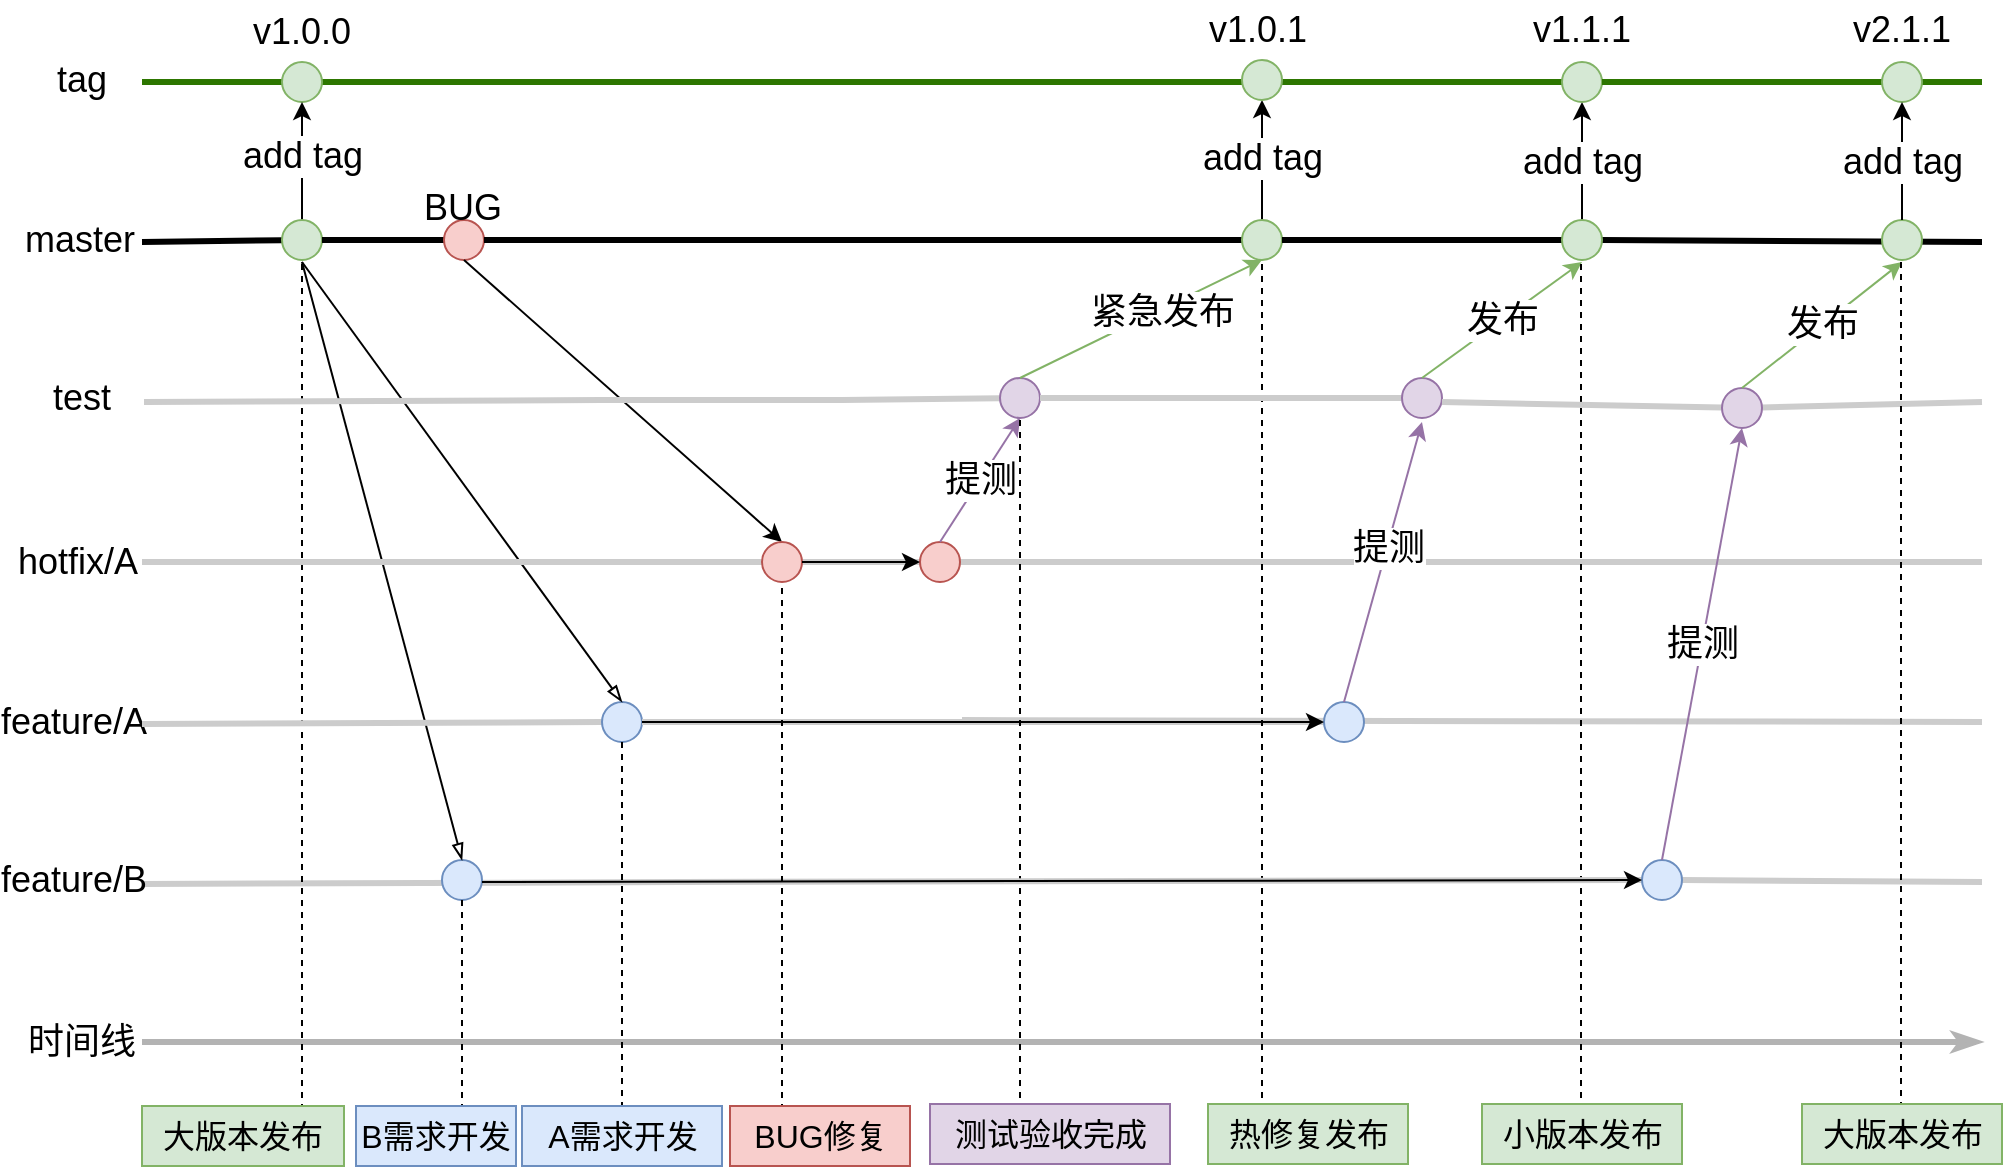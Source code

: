 <mxfile version="21.3.2" type="github">
  <diagram name="第 1 页" id="LSY_fD50DNP1YUyeNuG-">
    <mxGraphModel dx="2261" dy="773" grid="1" gridSize="10" guides="1" tooltips="1" connect="1" arrows="1" fold="1" page="1" pageScale="1" pageWidth="827" pageHeight="1169" math="0" shadow="0">
      <root>
        <mxCell id="0" />
        <mxCell id="1" parent="0" />
        <mxCell id="OI_3pbJ4UBU4_Da3ujg2-85" value="" style="endArrow=none;html=1;rounded=0;strokeWidth=3;fillColor=#60a917;strokeColor=#2D7600;fontSize=18;" parent="1" target="OI_3pbJ4UBU4_Da3ujg2-84" edge="1">
          <mxGeometry width="50" height="50" relative="1" as="geometry">
            <mxPoint x="40" y="280" as="sourcePoint" />
            <mxPoint x="960" y="280" as="targetPoint" />
          </mxGeometry>
        </mxCell>
        <mxCell id="OI_3pbJ4UBU4_Da3ujg2-68" value="" style="endArrow=none;html=1;rounded=0;strokeWidth=3;strokeColor=#CCCCCC;fontSize=18;" parent="1" edge="1">
          <mxGeometry width="50" height="50" relative="1" as="geometry">
            <mxPoint x="40" y="681" as="sourcePoint" />
            <mxPoint x="310.0" y="680.036" as="targetPoint" />
          </mxGeometry>
        </mxCell>
        <mxCell id="OI_3pbJ4UBU4_Da3ujg2-1" value="" style="endArrow=none;html=1;rounded=0;strokeWidth=3;strokeColor=#000000;fontSize=18;" parent="1" source="OI_3pbJ4UBU4_Da3ujg2-81" edge="1">
          <mxGeometry width="50" height="50" relative="1" as="geometry">
            <mxPoint x="270" y="359" as="sourcePoint" />
            <mxPoint x="960" y="360" as="targetPoint" />
          </mxGeometry>
        </mxCell>
        <mxCell id="OI_3pbJ4UBU4_Da3ujg2-2" value="master" style="text;html=1;strokeColor=none;fillColor=none;align=center;verticalAlign=middle;whiteSpace=wrap;rounded=0;fontSize=18;" parent="1" vertex="1">
          <mxGeometry x="-21" y="344" width="60" height="30" as="geometry" />
        </mxCell>
        <mxCell id="OI_3pbJ4UBU4_Da3ujg2-3" value="" style="endArrow=none;html=1;rounded=0;strokeWidth=3;fillColor=#60a917;strokeColor=#2D7600;fontSize=18;" parent="1" source="OI_3pbJ4UBU4_Da3ujg2-99" edge="1">
          <mxGeometry width="50" height="50" relative="1" as="geometry">
            <mxPoint x="40" y="280" as="sourcePoint" />
            <mxPoint x="960" y="280" as="targetPoint" />
          </mxGeometry>
        </mxCell>
        <mxCell id="OI_3pbJ4UBU4_Da3ujg2-4" value="tag" style="text;html=1;strokeColor=none;fillColor=none;align=center;verticalAlign=middle;whiteSpace=wrap;rounded=0;fontSize=18;" parent="1" vertex="1">
          <mxGeometry x="-20" y="264" width="60" height="30" as="geometry" />
        </mxCell>
        <mxCell id="OI_3pbJ4UBU4_Da3ujg2-5" value="" style="ellipse;whiteSpace=wrap;html=1;aspect=fixed;fillColor=#d5e8d4;strokeColor=#82b366;fontSize=18;" parent="1" vertex="1">
          <mxGeometry x="110" y="270" width="20" height="20" as="geometry" />
        </mxCell>
        <mxCell id="OI_3pbJ4UBU4_Da3ujg2-6" value="" style="endArrow=none;html=1;rounded=0;strokeWidth=3;strokeColor=#CCCCCC;fontSize=18;" parent="1" source="OI_3pbJ4UBU4_Da3ujg2-95" edge="1">
          <mxGeometry width="50" height="50" relative="1" as="geometry">
            <mxPoint x="690" y="440" as="sourcePoint" />
            <mxPoint x="960" y="440" as="targetPoint" />
          </mxGeometry>
        </mxCell>
        <mxCell id="OI_3pbJ4UBU4_Da3ujg2-7" value="test" style="text;html=1;strokeColor=none;fillColor=none;align=center;verticalAlign=middle;whiteSpace=wrap;rounded=0;fontSize=18;" parent="1" vertex="1">
          <mxGeometry x="-20" y="423" width="60" height="30" as="geometry" />
        </mxCell>
        <mxCell id="OI_3pbJ4UBU4_Da3ujg2-8" value="" style="endArrow=none;html=1;rounded=0;strokeWidth=3;strokeColor=#CCCCCC;fontSize=18;" parent="1" source="OI_3pbJ4UBU4_Da3ujg2-49" edge="1">
          <mxGeometry width="50" height="50" relative="1" as="geometry">
            <mxPoint x="40" y="520" as="sourcePoint" />
            <mxPoint x="960" y="520" as="targetPoint" />
          </mxGeometry>
        </mxCell>
        <mxCell id="OI_3pbJ4UBU4_Da3ujg2-10" value="" style="endArrow=none;html=1;rounded=0;strokeWidth=3;strokeColor=#CCCCCC;fontSize=18;" parent="1" edge="1">
          <mxGeometry width="50" height="50" relative="1" as="geometry">
            <mxPoint x="450.0" y="599.031" as="sourcePoint" />
            <mxPoint x="960" y="600" as="targetPoint" />
          </mxGeometry>
        </mxCell>
        <mxCell id="OI_3pbJ4UBU4_Da3ujg2-11" value="feature/A" style="text;html=1;strokeColor=none;fillColor=none;align=center;verticalAlign=middle;whiteSpace=wrap;rounded=0;fontSize=18;" parent="1" vertex="1">
          <mxGeometry x="-24" y="585" width="60" height="30" as="geometry" />
        </mxCell>
        <mxCell id="OI_3pbJ4UBU4_Da3ujg2-12" value="" style="endArrow=none;html=1;rounded=0;strokeWidth=3;strokeColor=#CCCCCC;fontSize=18;" parent="1" source="OI_3pbJ4UBU4_Da3ujg2-93" edge="1">
          <mxGeometry width="50" height="50" relative="1" as="geometry">
            <mxPoint x="310" y="680" as="sourcePoint" />
            <mxPoint x="960" y="680" as="targetPoint" />
          </mxGeometry>
        </mxCell>
        <mxCell id="OI_3pbJ4UBU4_Da3ujg2-13" value="feature/B" style="text;html=1;strokeColor=none;fillColor=none;align=center;verticalAlign=middle;whiteSpace=wrap;rounded=0;fontSize=18;" parent="1" vertex="1">
          <mxGeometry x="-24" y="664" width="60" height="30" as="geometry" />
        </mxCell>
        <mxCell id="OI_3pbJ4UBU4_Da3ujg2-15" value="时间线" style="text;html=1;strokeColor=none;fillColor=none;align=center;verticalAlign=middle;whiteSpace=wrap;rounded=0;fontSize=18;" parent="1" vertex="1">
          <mxGeometry x="-20" y="745" width="60" height="30" as="geometry" />
        </mxCell>
        <mxCell id="OI_3pbJ4UBU4_Da3ujg2-16" value="" style="endArrow=classicThin;html=1;rounded=0;strokeWidth=3;startArrow=none;startFill=0;endFill=1;fillColor=#bac8d3;strokeColor=#B3B3B3;fontSize=18;" parent="1" edge="1">
          <mxGeometry width="50" height="50" relative="1" as="geometry">
            <mxPoint x="40" y="760" as="sourcePoint" />
            <mxPoint x="960" y="760" as="targetPoint" />
          </mxGeometry>
        </mxCell>
        <mxCell id="OI_3pbJ4UBU4_Da3ujg2-17" value="" style="ellipse;whiteSpace=wrap;html=1;aspect=fixed;fillColor=#dae8fc;strokeColor=#6c8ebf;fontSize=18;" parent="1" vertex="1">
          <mxGeometry x="190" y="669" width="20" height="20" as="geometry" />
        </mxCell>
        <mxCell id="OI_3pbJ4UBU4_Da3ujg2-19" value="" style="endArrow=none;html=1;rounded=0;strokeWidth=3;strokeColor=#000000;fontSize=18;" parent="1" target="OI_3pbJ4UBU4_Da3ujg2-18" edge="1">
          <mxGeometry width="50" height="50" relative="1" as="geometry">
            <mxPoint x="40" y="360" as="sourcePoint" />
            <mxPoint x="600" y="360" as="targetPoint" />
          </mxGeometry>
        </mxCell>
        <mxCell id="OI_3pbJ4UBU4_Da3ujg2-21" style="edgeStyle=orthogonalEdgeStyle;rounded=0;orthogonalLoop=1;jettySize=auto;html=1;exitX=0.5;exitY=0;exitDx=0;exitDy=0;entryX=0.5;entryY=1;entryDx=0;entryDy=0;fontSize=18;" parent="1" source="OI_3pbJ4UBU4_Da3ujg2-18" target="OI_3pbJ4UBU4_Da3ujg2-5" edge="1">
          <mxGeometry relative="1" as="geometry" />
        </mxCell>
        <mxCell id="OI_3pbJ4UBU4_Da3ujg2-22" value="add tag" style="edgeLabel;html=1;align=center;verticalAlign=middle;resizable=0;points=[];fontSize=18;" parent="OI_3pbJ4UBU4_Da3ujg2-21" vertex="1" connectable="0">
          <mxGeometry x="0.085" relative="1" as="geometry">
            <mxPoint as="offset" />
          </mxGeometry>
        </mxCell>
        <mxCell id="OI_3pbJ4UBU4_Da3ujg2-18" value="" style="ellipse;whiteSpace=wrap;html=1;aspect=fixed;fillColor=#d5e8d4;strokeColor=#82b366;fontSize=18;" parent="1" vertex="1">
          <mxGeometry x="110" y="349" width="20" height="20" as="geometry" />
        </mxCell>
        <mxCell id="OI_3pbJ4UBU4_Da3ujg2-23" value="v1.0.0" style="text;html=1;strokeColor=none;fillColor=none;align=center;verticalAlign=middle;whiteSpace=wrap;rounded=0;fontSize=18;" parent="1" vertex="1">
          <mxGeometry x="90" y="240" width="60" height="30" as="geometry" />
        </mxCell>
        <mxCell id="OI_3pbJ4UBU4_Da3ujg2-25" value="" style="endArrow=none;dashed=1;html=1;rounded=0;entryX=0.5;entryY=1;entryDx=0;entryDy=0;fontSize=18;" parent="1" target="OI_3pbJ4UBU4_Da3ujg2-18" edge="1">
          <mxGeometry width="50" height="50" relative="1" as="geometry">
            <mxPoint x="120" y="800" as="sourcePoint" />
            <mxPoint x="320" y="510" as="targetPoint" />
          </mxGeometry>
        </mxCell>
        <mxCell id="OI_3pbJ4UBU4_Da3ujg2-26" value="大版本发布" style="text;html=1;strokeColor=#82b366;fillColor=#d5e8d4;align=center;verticalAlign=middle;whiteSpace=wrap;rounded=0;fontSize=16;" parent="1" vertex="1">
          <mxGeometry x="40" y="792" width="101" height="30" as="geometry" />
        </mxCell>
        <mxCell id="OI_3pbJ4UBU4_Da3ujg2-27" value="" style="endArrow=blockThin;html=1;rounded=0;entryX=0.5;entryY=0;entryDx=0;entryDy=0;endFill=0;fontSize=18;" parent="1" target="OI_3pbJ4UBU4_Da3ujg2-17" edge="1">
          <mxGeometry width="50" height="50" relative="1" as="geometry">
            <mxPoint x="120" y="370" as="sourcePoint" />
            <mxPoint x="320" y="510" as="targetPoint" />
          </mxGeometry>
        </mxCell>
        <mxCell id="OI_3pbJ4UBU4_Da3ujg2-28" value="" style="endArrow=none;dashed=1;html=1;rounded=0;exitX=0.5;exitY=1;exitDx=0;exitDy=0;fontSize=18;" parent="1" source="OI_3pbJ4UBU4_Da3ujg2-17" edge="1">
          <mxGeometry width="50" height="50" relative="1" as="geometry">
            <mxPoint x="270" y="560" as="sourcePoint" />
            <mxPoint x="200" y="800" as="targetPoint" />
          </mxGeometry>
        </mxCell>
        <mxCell id="OI_3pbJ4UBU4_Da3ujg2-29" value="B需求开发" style="text;html=1;strokeColor=#6c8ebf;fillColor=#dae8fc;align=center;verticalAlign=middle;whiteSpace=wrap;rounded=0;fontSize=16;" parent="1" vertex="1">
          <mxGeometry x="147" y="792" width="80" height="30" as="geometry" />
        </mxCell>
        <mxCell id="OI_3pbJ4UBU4_Da3ujg2-31" value="hotfix/A" style="text;html=1;strokeColor=none;fillColor=none;align=center;verticalAlign=middle;whiteSpace=wrap;rounded=0;fontSize=18;" parent="1" vertex="1">
          <mxGeometry x="-22" y="505" width="60" height="30" as="geometry" />
        </mxCell>
        <mxCell id="OI_3pbJ4UBU4_Da3ujg2-33" value="" style="endArrow=none;html=1;rounded=0;strokeWidth=3;strokeColor=#CCCCCC;fontSize=18;" parent="1" target="OI_3pbJ4UBU4_Da3ujg2-32" edge="1">
          <mxGeometry width="50" height="50" relative="1" as="geometry">
            <mxPoint x="40" y="601" as="sourcePoint" />
            <mxPoint x="600" y="601" as="targetPoint" />
          </mxGeometry>
        </mxCell>
        <mxCell id="OI_3pbJ4UBU4_Da3ujg2-32" value="" style="ellipse;whiteSpace=wrap;html=1;aspect=fixed;fillColor=#dae8fc;strokeColor=#6c8ebf;fontSize=18;" parent="1" vertex="1">
          <mxGeometry x="270" y="590" width="20" height="20" as="geometry" />
        </mxCell>
        <mxCell id="OI_3pbJ4UBU4_Da3ujg2-34" value="" style="endArrow=blockThin;html=1;rounded=0;entryX=0.5;entryY=0;entryDx=0;entryDy=0;endFill=0;fontSize=18;" parent="1" target="OI_3pbJ4UBU4_Da3ujg2-32" edge="1">
          <mxGeometry width="50" height="50" relative="1" as="geometry">
            <mxPoint x="120" y="370" as="sourcePoint" />
            <mxPoint x="320" y="510" as="targetPoint" />
          </mxGeometry>
        </mxCell>
        <mxCell id="OI_3pbJ4UBU4_Da3ujg2-36" value="" style="endArrow=none;html=1;rounded=0;strokeWidth=3;strokeColor=#000000;fontSize=18;" parent="1" source="OI_3pbJ4UBU4_Da3ujg2-18" target="OI_3pbJ4UBU4_Da3ujg2-35" edge="1">
          <mxGeometry width="50" height="50" relative="1" as="geometry">
            <mxPoint x="130" y="359" as="sourcePoint" />
            <mxPoint x="600" y="360" as="targetPoint" />
          </mxGeometry>
        </mxCell>
        <mxCell id="OI_3pbJ4UBU4_Da3ujg2-35" value="" style="ellipse;whiteSpace=wrap;html=1;aspect=fixed;fillColor=#f8cecc;strokeColor=#b85450;fontSize=18;" parent="1" vertex="1">
          <mxGeometry x="191" y="349" width="20" height="20" as="geometry" />
        </mxCell>
        <mxCell id="OI_3pbJ4UBU4_Da3ujg2-38" value="" style="endArrow=none;html=1;rounded=0;strokeWidth=3;strokeColor=#000000;fontSize=18;" parent="1" source="OI_3pbJ4UBU4_Da3ujg2-35" edge="1">
          <mxGeometry width="50" height="50" relative="1" as="geometry">
            <mxPoint x="211" y="359" as="sourcePoint" />
            <mxPoint x="270" y="359" as="targetPoint" />
          </mxGeometry>
        </mxCell>
        <mxCell id="OI_3pbJ4UBU4_Da3ujg2-41" value="" style="endArrow=none;html=1;rounded=0;strokeWidth=3;strokeColor=#CCCCCC;fontSize=18;" parent="1" edge="1">
          <mxGeometry width="50" height="50" relative="1" as="geometry">
            <mxPoint x="41" y="440" as="sourcePoint" />
            <mxPoint x="270.0" y="439.042" as="targetPoint" />
          </mxGeometry>
        </mxCell>
        <mxCell id="OI_3pbJ4UBU4_Da3ujg2-42" value="" style="endArrow=classic;html=1;rounded=0;exitX=0.5;exitY=1;exitDx=0;exitDy=0;entryX=0.5;entryY=0;entryDx=0;entryDy=0;fontSize=18;" parent="1" source="OI_3pbJ4UBU4_Da3ujg2-35" target="OI_3pbJ4UBU4_Da3ujg2-49" edge="1">
          <mxGeometry width="50" height="50" relative="1" as="geometry">
            <mxPoint x="270" y="430" as="sourcePoint" />
            <mxPoint x="280" y="428" as="targetPoint" />
          </mxGeometry>
        </mxCell>
        <mxCell id="OI_3pbJ4UBU4_Da3ujg2-46" value="BUG" style="text;html=1;align=center;verticalAlign=middle;resizable=0;points=[];autosize=1;strokeColor=none;fillColor=none;fontSize=18;" parent="1" vertex="1">
          <mxGeometry x="170" y="323" width="60" height="40" as="geometry" />
        </mxCell>
        <mxCell id="OI_3pbJ4UBU4_Da3ujg2-48" value="" style="endArrow=none;html=1;rounded=0;strokeWidth=3;strokeColor=#CCCCCC;fontSize=18;" parent="1" edge="1">
          <mxGeometry width="50" height="50" relative="1" as="geometry">
            <mxPoint x="270" y="439" as="sourcePoint" />
            <mxPoint x="390" y="439" as="targetPoint" />
          </mxGeometry>
        </mxCell>
        <mxCell id="OI_3pbJ4UBU4_Da3ujg2-50" value="" style="endArrow=none;html=1;rounded=0;strokeWidth=3;strokeColor=#CCCCCC;fontSize=18;" parent="1" target="OI_3pbJ4UBU4_Da3ujg2-49" edge="1">
          <mxGeometry width="50" height="50" relative="1" as="geometry">
            <mxPoint x="40" y="520" as="sourcePoint" />
            <mxPoint x="600" y="520" as="targetPoint" />
          </mxGeometry>
        </mxCell>
        <mxCell id="OI_3pbJ4UBU4_Da3ujg2-49" value="" style="ellipse;whiteSpace=wrap;html=1;aspect=fixed;fillColor=#f8cecc;strokeColor=#b85450;fontSize=18;" parent="1" vertex="1">
          <mxGeometry x="350" y="510" width="20" height="20" as="geometry" />
        </mxCell>
        <mxCell id="OI_3pbJ4UBU4_Da3ujg2-51" value="" style="ellipse;whiteSpace=wrap;html=1;aspect=fixed;fillColor=#f8cecc;strokeColor=#b85450;fontSize=18;" parent="1" vertex="1">
          <mxGeometry x="429" y="510" width="20" height="20" as="geometry" />
        </mxCell>
        <mxCell id="OI_3pbJ4UBU4_Da3ujg2-53" value="" style="endArrow=none;html=1;rounded=0;strokeWidth=3;strokeColor=#CCCCCC;fontSize=18;" parent="1" target="OI_3pbJ4UBU4_Da3ujg2-52" edge="1">
          <mxGeometry width="50" height="50" relative="1" as="geometry">
            <mxPoint x="390" y="439" as="sourcePoint" />
            <mxPoint x="601" y="439" as="targetPoint" />
          </mxGeometry>
        </mxCell>
        <mxCell id="OI_3pbJ4UBU4_Da3ujg2-52" value="" style="ellipse;whiteSpace=wrap;html=1;aspect=fixed;fillColor=#e1d5e7;strokeColor=#9673a6;fontSize=18;" parent="1" vertex="1">
          <mxGeometry x="469" y="428" width="20" height="20" as="geometry" />
        </mxCell>
        <mxCell id="OI_3pbJ4UBU4_Da3ujg2-57" value="" style="endArrow=none;html=1;rounded=0;strokeWidth=3;strokeColor=#000000;fontSize=18;" parent="1" target="OI_3pbJ4UBU4_Da3ujg2-56" edge="1">
          <mxGeometry width="50" height="50" relative="1" as="geometry">
            <mxPoint x="270" y="359" as="sourcePoint" />
            <mxPoint x="600" y="359" as="targetPoint" />
          </mxGeometry>
        </mxCell>
        <mxCell id="OI_3pbJ4UBU4_Da3ujg2-63" style="edgeStyle=orthogonalEdgeStyle;rounded=0;orthogonalLoop=1;jettySize=auto;html=1;exitX=0.5;exitY=0;exitDx=0;exitDy=0;entryX=0.5;entryY=1;entryDx=0;entryDy=0;fontSize=18;" parent="1" source="OI_3pbJ4UBU4_Da3ujg2-56" target="OI_3pbJ4UBU4_Da3ujg2-64" edge="1">
          <mxGeometry relative="1" as="geometry">
            <mxPoint x="520" y="300" as="targetPoint" />
          </mxGeometry>
        </mxCell>
        <mxCell id="OI_3pbJ4UBU4_Da3ujg2-65" value="add tag" style="edgeLabel;html=1;align=center;verticalAlign=middle;resizable=0;points=[];fontSize=18;" parent="OI_3pbJ4UBU4_Da3ujg2-63" vertex="1" connectable="0">
          <mxGeometry x="0.033" relative="1" as="geometry">
            <mxPoint as="offset" />
          </mxGeometry>
        </mxCell>
        <mxCell id="OI_3pbJ4UBU4_Da3ujg2-56" value="" style="ellipse;whiteSpace=wrap;html=1;aspect=fixed;fillColor=#d5e8d4;strokeColor=#82b366;fontSize=18;" parent="1" vertex="1">
          <mxGeometry x="590" y="349" width="20" height="20" as="geometry" />
        </mxCell>
        <mxCell id="OI_3pbJ4UBU4_Da3ujg2-59" value="提测" style="endArrow=classic;html=1;rounded=0;entryX=0.5;entryY=1;entryDx=0;entryDy=0;exitX=0.5;exitY=0;exitDx=0;exitDy=0;fillColor=#e1d5e7;strokeColor=#9673a6;fontSize=18;" parent="1" source="OI_3pbJ4UBU4_Da3ujg2-51" target="OI_3pbJ4UBU4_Da3ujg2-52" edge="1">
          <mxGeometry width="50" height="50" relative="1" as="geometry">
            <mxPoint x="300" y="590" as="sourcePoint" />
            <mxPoint x="350" y="540" as="targetPoint" />
          </mxGeometry>
        </mxCell>
        <mxCell id="OI_3pbJ4UBU4_Da3ujg2-61" value="" style="endArrow=classic;html=1;rounded=0;entryX=0.5;entryY=1;entryDx=0;entryDy=0;exitX=0.5;exitY=0;exitDx=0;exitDy=0;fillColor=#d5e8d4;strokeColor=#82b366;fontSize=18;" parent="1" source="OI_3pbJ4UBU4_Da3ujg2-52" target="OI_3pbJ4UBU4_Da3ujg2-56" edge="1">
          <mxGeometry width="50" height="50" relative="1" as="geometry">
            <mxPoint x="300" y="590" as="sourcePoint" />
            <mxPoint x="350" y="540" as="targetPoint" />
          </mxGeometry>
        </mxCell>
        <mxCell id="OI_3pbJ4UBU4_Da3ujg2-62" value="紧急发布" style="edgeLabel;html=1;align=center;verticalAlign=middle;resizable=0;points=[];fontSize=18;" parent="OI_3pbJ4UBU4_Da3ujg2-61" vertex="1" connectable="0">
          <mxGeometry x="0.156" y="-1" relative="1" as="geometry">
            <mxPoint as="offset" />
          </mxGeometry>
        </mxCell>
        <mxCell id="OI_3pbJ4UBU4_Da3ujg2-64" value="" style="ellipse;whiteSpace=wrap;html=1;aspect=fixed;fillColor=#d5e8d4;strokeColor=#82b366;fontSize=18;" parent="1" vertex="1">
          <mxGeometry x="590" y="269" width="20" height="20" as="geometry" />
        </mxCell>
        <mxCell id="OI_3pbJ4UBU4_Da3ujg2-66" value="v1.0.1" style="text;html=1;strokeColor=none;fillColor=none;align=center;verticalAlign=middle;whiteSpace=wrap;rounded=0;fontSize=18;" parent="1" vertex="1">
          <mxGeometry x="568" y="239" width="60" height="30" as="geometry" />
        </mxCell>
        <mxCell id="OI_3pbJ4UBU4_Da3ujg2-70" value="" style="endArrow=none;html=1;rounded=0;strokeWidth=3;strokeColor=#CCCCCC;fontSize=18;" parent="1" source="OI_3pbJ4UBU4_Da3ujg2-32" target="OI_3pbJ4UBU4_Da3ujg2-69" edge="1">
          <mxGeometry width="50" height="50" relative="1" as="geometry">
            <mxPoint x="290" y="600" as="sourcePoint" />
            <mxPoint x="600" y="601" as="targetPoint" />
          </mxGeometry>
        </mxCell>
        <mxCell id="OI_3pbJ4UBU4_Da3ujg2-69" value="" style="ellipse;whiteSpace=wrap;html=1;aspect=fixed;fillColor=#dae8fc;strokeColor=#6c8ebf;fontSize=18;" parent="1" vertex="1">
          <mxGeometry x="631" y="590" width="20" height="20" as="geometry" />
        </mxCell>
        <mxCell id="OI_3pbJ4UBU4_Da3ujg2-71" value="" style="endArrow=none;dashed=1;html=1;rounded=0;fontSize=18;" parent="1" edge="1">
          <mxGeometry width="50" height="50" relative="1" as="geometry">
            <mxPoint x="600" y="800" as="sourcePoint" />
            <mxPoint x="600" y="370" as="targetPoint" />
          </mxGeometry>
        </mxCell>
        <mxCell id="OI_3pbJ4UBU4_Da3ujg2-72" value="热修复发布" style="text;html=1;align=center;verticalAlign=middle;resizable=0;points=[];autosize=1;strokeColor=#82b366;fillColor=#d5e8d4;fontSize=16;" parent="1" vertex="1">
          <mxGeometry x="573" y="791" width="100" height="30" as="geometry" />
        </mxCell>
        <mxCell id="OI_3pbJ4UBU4_Da3ujg2-73" value="" style="endArrow=none;dashed=1;html=1;rounded=0;exitX=0.5;exitY=1;exitDx=0;exitDy=0;fontSize=18;" parent="1" source="OI_3pbJ4UBU4_Da3ujg2-32" edge="1">
          <mxGeometry width="50" height="50" relative="1" as="geometry">
            <mxPoint x="370" y="600" as="sourcePoint" />
            <mxPoint x="280" y="800" as="targetPoint" />
          </mxGeometry>
        </mxCell>
        <mxCell id="OI_3pbJ4UBU4_Da3ujg2-74" value="A需求开发" style="text;html=1;align=center;verticalAlign=middle;resizable=0;points=[];autosize=1;strokeColor=#6c8ebf;fillColor=#dae8fc;fontSize=16;" parent="1" vertex="1">
          <mxGeometry x="230" y="792" width="100" height="30" as="geometry" />
        </mxCell>
        <mxCell id="OI_3pbJ4UBU4_Da3ujg2-76" value="" style="endArrow=none;html=1;rounded=0;strokeWidth=3;strokeColor=#CCCCCC;fontSize=18;" parent="1" source="OI_3pbJ4UBU4_Da3ujg2-52" target="OI_3pbJ4UBU4_Da3ujg2-75" edge="1">
          <mxGeometry width="50" height="50" relative="1" as="geometry">
            <mxPoint x="531" y="438" as="sourcePoint" />
            <mxPoint x="760" y="440" as="targetPoint" />
          </mxGeometry>
        </mxCell>
        <mxCell id="OI_3pbJ4UBU4_Da3ujg2-75" value="" style="ellipse;whiteSpace=wrap;html=1;aspect=fixed;fillColor=#e1d5e7;strokeColor=#9673a6;fontSize=18;" parent="1" vertex="1">
          <mxGeometry x="670" y="428" width="20" height="20" as="geometry" />
        </mxCell>
        <mxCell id="OI_3pbJ4UBU4_Da3ujg2-78" value="" style="endArrow=classic;html=1;rounded=0;exitX=0.5;exitY=0;exitDx=0;exitDy=0;fillColor=#e1d5e7;strokeColor=#9673a6;fontSize=18;" parent="1" source="OI_3pbJ4UBU4_Da3ujg2-69" edge="1">
          <mxGeometry width="50" height="50" relative="1" as="geometry">
            <mxPoint x="370" y="600" as="sourcePoint" />
            <mxPoint x="680" y="450" as="targetPoint" />
          </mxGeometry>
        </mxCell>
        <mxCell id="OI_3pbJ4UBU4_Da3ujg2-79" value="提测" style="edgeLabel;html=1;align=center;verticalAlign=middle;resizable=0;points=[];fontSize=18;" parent="OI_3pbJ4UBU4_Da3ujg2-78" vertex="1" connectable="0">
          <mxGeometry x="0.106" y="-1" relative="1" as="geometry">
            <mxPoint x="-1" as="offset" />
          </mxGeometry>
        </mxCell>
        <mxCell id="OI_3pbJ4UBU4_Da3ujg2-80" value="" style="endArrow=classic;html=1;rounded=0;exitX=1;exitY=0.5;exitDx=0;exitDy=0;entryX=0;entryY=0.5;entryDx=0;entryDy=0;fontSize=18;" parent="1" source="OI_3pbJ4UBU4_Da3ujg2-32" target="OI_3pbJ4UBU4_Da3ujg2-69" edge="1">
          <mxGeometry width="50" height="50" relative="1" as="geometry">
            <mxPoint x="370" y="600" as="sourcePoint" />
            <mxPoint x="420" y="550" as="targetPoint" />
          </mxGeometry>
        </mxCell>
        <mxCell id="OI_3pbJ4UBU4_Da3ujg2-82" value="" style="endArrow=none;html=1;rounded=0;strokeWidth=3;strokeColor=#000000;fontSize=18;" parent="1" source="OI_3pbJ4UBU4_Da3ujg2-56" target="OI_3pbJ4UBU4_Da3ujg2-81" edge="1">
          <mxGeometry width="50" height="50" relative="1" as="geometry">
            <mxPoint x="610" y="359" as="sourcePoint" />
            <mxPoint x="960" y="360" as="targetPoint" />
          </mxGeometry>
        </mxCell>
        <mxCell id="OI_3pbJ4UBU4_Da3ujg2-86" value="add tag" style="edgeStyle=orthogonalEdgeStyle;rounded=0;orthogonalLoop=1;jettySize=auto;html=1;exitX=0.5;exitY=0;exitDx=0;exitDy=0;entryX=0.5;entryY=1;entryDx=0;entryDy=0;fontSize=18;" parent="1" source="OI_3pbJ4UBU4_Da3ujg2-81" target="OI_3pbJ4UBU4_Da3ujg2-84" edge="1">
          <mxGeometry relative="1" as="geometry" />
        </mxCell>
        <mxCell id="OI_3pbJ4UBU4_Da3ujg2-81" value="" style="ellipse;whiteSpace=wrap;html=1;aspect=fixed;fillColor=#d5e8d4;strokeColor=#82b366;fontSize=18;" parent="1" vertex="1">
          <mxGeometry x="750" y="349" width="20" height="20" as="geometry" />
        </mxCell>
        <mxCell id="OI_3pbJ4UBU4_Da3ujg2-83" value="发布" style="endArrow=classic;html=1;rounded=0;exitX=0.5;exitY=0;exitDx=0;exitDy=0;fillColor=#d5e8d4;strokeColor=#82b366;fontSize=18;" parent="1" source="OI_3pbJ4UBU4_Da3ujg2-75" edge="1">
          <mxGeometry width="50" height="50" relative="1" as="geometry">
            <mxPoint x="640" y="590" as="sourcePoint" />
            <mxPoint x="760" y="370" as="targetPoint" />
          </mxGeometry>
        </mxCell>
        <mxCell id="OI_3pbJ4UBU4_Da3ujg2-84" value="" style="ellipse;whiteSpace=wrap;html=1;aspect=fixed;fillColor=#d5e8d4;strokeColor=#82b366;fontSize=18;" parent="1" vertex="1">
          <mxGeometry x="750" y="270" width="20" height="20" as="geometry" />
        </mxCell>
        <mxCell id="OI_3pbJ4UBU4_Da3ujg2-87" value="v1.1.1" style="text;html=1;strokeColor=none;fillColor=none;align=center;verticalAlign=middle;whiteSpace=wrap;rounded=0;fontSize=18;" parent="1" vertex="1">
          <mxGeometry x="730" y="239" width="60" height="30" as="geometry" />
        </mxCell>
        <mxCell id="OI_3pbJ4UBU4_Da3ujg2-88" value="" style="endArrow=none;dashed=1;html=1;rounded=0;fontSize=18;" parent="1" edge="1">
          <mxGeometry width="50" height="50" relative="1" as="geometry">
            <mxPoint x="759.5" y="800" as="sourcePoint" />
            <mxPoint x="759.5" y="370" as="targetPoint" />
          </mxGeometry>
        </mxCell>
        <mxCell id="OI_3pbJ4UBU4_Da3ujg2-89" value="小版本发布" style="text;html=1;align=center;verticalAlign=middle;resizable=0;points=[];autosize=1;strokeColor=#82b366;fillColor=#d5e8d4;fontSize=16;" parent="1" vertex="1">
          <mxGeometry x="710" y="791" width="100" height="30" as="geometry" />
        </mxCell>
        <mxCell id="OI_3pbJ4UBU4_Da3ujg2-90" value="" style="endArrow=classic;html=1;rounded=0;exitX=1;exitY=0.5;exitDx=0;exitDy=0;entryX=0;entryY=0.5;entryDx=0;entryDy=0;fontSize=18;" parent="1" source="OI_3pbJ4UBU4_Da3ujg2-49" target="OI_3pbJ4UBU4_Da3ujg2-51" edge="1">
          <mxGeometry width="50" height="50" relative="1" as="geometry">
            <mxPoint x="480" y="600" as="sourcePoint" />
            <mxPoint x="530" y="550" as="targetPoint" />
          </mxGeometry>
        </mxCell>
        <mxCell id="OI_3pbJ4UBU4_Da3ujg2-91" value="" style="endArrow=none;dashed=1;html=1;rounded=0;entryX=0.5;entryY=1;entryDx=0;entryDy=0;fontSize=18;" parent="1" target="OI_3pbJ4UBU4_Da3ujg2-52" edge="1">
          <mxGeometry width="50" height="50" relative="1" as="geometry">
            <mxPoint x="479" y="800" as="sourcePoint" />
            <mxPoint x="530" y="550" as="targetPoint" />
          </mxGeometry>
        </mxCell>
        <mxCell id="OI_3pbJ4UBU4_Da3ujg2-92" value="测试验收完成" style="text;html=1;align=center;verticalAlign=middle;resizable=0;points=[];autosize=1;fillColor=#e1d5e7;strokeColor=#9673a6;fontSize=16;" parent="1" vertex="1">
          <mxGeometry x="434" y="791" width="120" height="30" as="geometry" />
        </mxCell>
        <mxCell id="OI_3pbJ4UBU4_Da3ujg2-94" value="" style="endArrow=none;html=1;rounded=0;strokeWidth=3;strokeColor=#CCCCCC;fontSize=18;" parent="1" target="OI_3pbJ4UBU4_Da3ujg2-93" edge="1">
          <mxGeometry width="50" height="50" relative="1" as="geometry">
            <mxPoint x="310" y="680" as="sourcePoint" />
            <mxPoint x="960" y="680" as="targetPoint" />
          </mxGeometry>
        </mxCell>
        <mxCell id="OI_3pbJ4UBU4_Da3ujg2-93" value="" style="ellipse;whiteSpace=wrap;html=1;aspect=fixed;fillColor=#dae8fc;strokeColor=#6c8ebf;fontSize=18;" parent="1" vertex="1">
          <mxGeometry x="790" y="669" width="20" height="20" as="geometry" />
        </mxCell>
        <mxCell id="OI_3pbJ4UBU4_Da3ujg2-96" value="" style="endArrow=none;html=1;rounded=0;strokeWidth=3;strokeColor=#CCCCCC;fontSize=18;" parent="1" target="OI_3pbJ4UBU4_Da3ujg2-95" edge="1">
          <mxGeometry width="50" height="50" relative="1" as="geometry">
            <mxPoint x="690" y="440" as="sourcePoint" />
            <mxPoint x="960" y="440" as="targetPoint" />
          </mxGeometry>
        </mxCell>
        <mxCell id="OI_3pbJ4UBU4_Da3ujg2-95" value="" style="ellipse;whiteSpace=wrap;html=1;aspect=fixed;fillColor=#e1d5e7;strokeColor=#9673a6;fontSize=18;" parent="1" vertex="1">
          <mxGeometry x="830" y="433" width="20" height="20" as="geometry" />
        </mxCell>
        <mxCell id="OI_3pbJ4UBU4_Da3ujg2-97" value="提测" style="endArrow=classic;html=1;rounded=0;exitX=0.5;exitY=0;exitDx=0;exitDy=0;entryX=0.5;entryY=1;entryDx=0;entryDy=0;fillColor=#e1d5e7;strokeColor=#9673a6;fontSize=18;" parent="1" source="OI_3pbJ4UBU4_Da3ujg2-93" target="OI_3pbJ4UBU4_Da3ujg2-95" edge="1">
          <mxGeometry width="50" height="50" relative="1" as="geometry">
            <mxPoint x="480" y="600" as="sourcePoint" />
            <mxPoint x="530" y="550" as="targetPoint" />
          </mxGeometry>
        </mxCell>
        <mxCell id="OI_3pbJ4UBU4_Da3ujg2-98" value="" style="ellipse;whiteSpace=wrap;html=1;aspect=fixed;fillColor=#d5e8d4;strokeColor=#82b366;fontSize=18;" parent="1" vertex="1">
          <mxGeometry x="910" y="349" width="20" height="20" as="geometry" />
        </mxCell>
        <mxCell id="OI_3pbJ4UBU4_Da3ujg2-100" value="" style="endArrow=none;html=1;rounded=0;strokeWidth=3;fillColor=#60a917;strokeColor=#2D7600;fontSize=18;" parent="1" source="OI_3pbJ4UBU4_Da3ujg2-84" target="OI_3pbJ4UBU4_Da3ujg2-99" edge="1">
          <mxGeometry width="50" height="50" relative="1" as="geometry">
            <mxPoint x="770" y="280" as="sourcePoint" />
            <mxPoint x="960" y="280" as="targetPoint" />
          </mxGeometry>
        </mxCell>
        <mxCell id="OI_3pbJ4UBU4_Da3ujg2-99" value="" style="ellipse;whiteSpace=wrap;html=1;aspect=fixed;fillColor=#d5e8d4;strokeColor=#82b366;fontSize=18;" parent="1" vertex="1">
          <mxGeometry x="910" y="270" width="20" height="20" as="geometry" />
        </mxCell>
        <mxCell id="OI_3pbJ4UBU4_Da3ujg2-101" value="v2.1.1" style="text;html=1;strokeColor=none;fillColor=none;align=center;verticalAlign=middle;whiteSpace=wrap;rounded=0;fontSize=18;" parent="1" vertex="1">
          <mxGeometry x="890" y="239" width="60" height="30" as="geometry" />
        </mxCell>
        <mxCell id="OI_3pbJ4UBU4_Da3ujg2-102" value="发布" style="endArrow=classic;html=1;rounded=0;exitX=0.5;exitY=0;exitDx=0;exitDy=0;fillColor=#d5e8d4;strokeColor=#82b366;fontSize=18;" parent="1" source="OI_3pbJ4UBU4_Da3ujg2-95" edge="1">
          <mxGeometry width="50" height="50" relative="1" as="geometry">
            <mxPoint x="480" y="600" as="sourcePoint" />
            <mxPoint x="920" y="370" as="targetPoint" />
          </mxGeometry>
        </mxCell>
        <mxCell id="OI_3pbJ4UBU4_Da3ujg2-103" value="" style="endArrow=none;dashed=1;html=1;rounded=0;fontSize=18;" parent="1" edge="1">
          <mxGeometry width="50" height="50" relative="1" as="geometry">
            <mxPoint x="919.5" y="799" as="sourcePoint" />
            <mxPoint x="919.5" y="369" as="targetPoint" />
          </mxGeometry>
        </mxCell>
        <mxCell id="OI_3pbJ4UBU4_Da3ujg2-104" value="大版本发布" style="text;html=1;align=center;verticalAlign=middle;resizable=0;points=[];autosize=1;strokeColor=#82b366;fillColor=#d5e8d4;fontSize=16;" parent="1" vertex="1">
          <mxGeometry x="870" y="791" width="100" height="30" as="geometry" />
        </mxCell>
        <mxCell id="OI_3pbJ4UBU4_Da3ujg2-105" value="" style="endArrow=none;dashed=1;html=1;rounded=0;entryX=0.5;entryY=1;entryDx=0;entryDy=0;fontSize=18;" parent="1" target="OI_3pbJ4UBU4_Da3ujg2-49" edge="1">
          <mxGeometry width="50" height="50" relative="1" as="geometry">
            <mxPoint x="360" y="800" as="sourcePoint" />
            <mxPoint x="530" y="550" as="targetPoint" />
          </mxGeometry>
        </mxCell>
        <mxCell id="OI_3pbJ4UBU4_Da3ujg2-106" value="BUG修复" style="text;html=1;align=center;verticalAlign=middle;resizable=0;points=[];autosize=1;strokeColor=#b85450;fillColor=#f8cecc;fontSize=16;" parent="1" vertex="1">
          <mxGeometry x="334" y="792" width="90" height="30" as="geometry" />
        </mxCell>
        <mxCell id="OI_3pbJ4UBU4_Da3ujg2-107" value="add tag" style="endArrow=classic;html=1;rounded=0;entryX=0.5;entryY=1;entryDx=0;entryDy=0;exitX=0.5;exitY=0;exitDx=0;exitDy=0;fontSize=18;" parent="1" source="OI_3pbJ4UBU4_Da3ujg2-98" target="OI_3pbJ4UBU4_Da3ujg2-99" edge="1">
          <mxGeometry width="50" height="50" relative="1" as="geometry">
            <mxPoint x="920" y="340" as="sourcePoint" />
            <mxPoint x="530" y="550" as="targetPoint" />
          </mxGeometry>
        </mxCell>
        <mxCell id="OI_3pbJ4UBU4_Da3ujg2-108" value="" style="endArrow=classic;html=1;rounded=0;entryX=0;entryY=0.5;entryDx=0;entryDy=0;fontSize=18;" parent="1" target="OI_3pbJ4UBU4_Da3ujg2-93" edge="1">
          <mxGeometry width="50" height="50" relative="1" as="geometry">
            <mxPoint x="210" y="680" as="sourcePoint" />
            <mxPoint x="530" y="550" as="targetPoint" />
          </mxGeometry>
        </mxCell>
      </root>
    </mxGraphModel>
  </diagram>
</mxfile>
